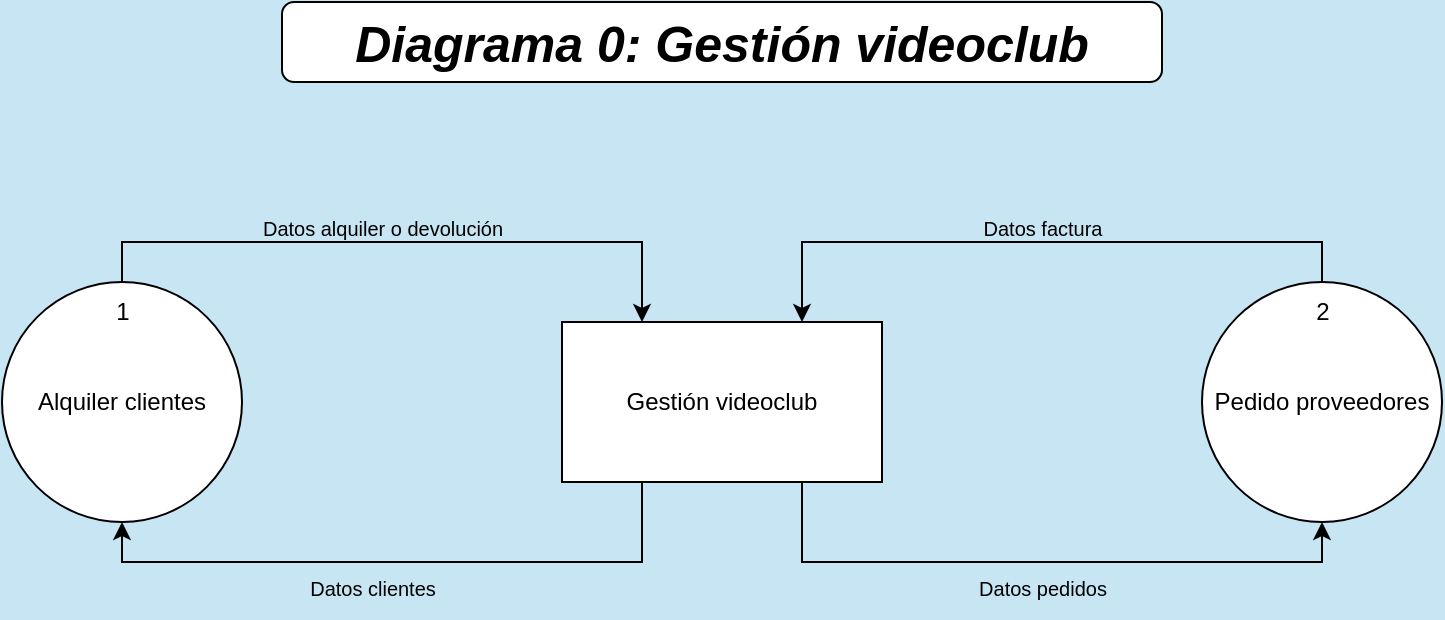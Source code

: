 <mxfile version="22.1.11" type="device">
  <diagram name="Página-1" id="7FCJT3y6nY-dneyDCJVO">
    <mxGraphModel dx="1165" dy="588" grid="1" gridSize="10" guides="1" tooltips="1" connect="1" arrows="1" fold="1" page="1" pageScale="1" pageWidth="1169" pageHeight="827" background="#c8e5f3" math="0" shadow="0">
      <root>
        <mxCell id="0" />
        <mxCell id="1" parent="0" />
        <mxCell id="Ui8Gct2c3VHxR6yGG-sh-1" value="&lt;font style=&quot;font-size: 13px;&quot;&gt;&lt;b style=&quot;font-size: 25px;&quot;&gt;&lt;i&gt;Diagrama 0: Gestión videoclub&lt;br&gt;&lt;/i&gt;&lt;/b&gt;&lt;/font&gt;" style="rounded=1;whiteSpace=wrap;html=1;" vertex="1" parent="1">
          <mxGeometry x="300" y="80" width="440" height="40" as="geometry" />
        </mxCell>
        <mxCell id="Ui8Gct2c3VHxR6yGG-sh-7" style="edgeStyle=orthogonalEdgeStyle;rounded=0;orthogonalLoop=1;jettySize=auto;html=1;exitX=0.25;exitY=1;exitDx=0;exitDy=0;entryX=0.5;entryY=1;entryDx=0;entryDy=0;" edge="1" parent="1" source="Ui8Gct2c3VHxR6yGG-sh-2" target="Ui8Gct2c3VHxR6yGG-sh-3">
          <mxGeometry relative="1" as="geometry" />
        </mxCell>
        <mxCell id="Ui8Gct2c3VHxR6yGG-sh-8" style="edgeStyle=orthogonalEdgeStyle;rounded=0;orthogonalLoop=1;jettySize=auto;html=1;exitX=0.75;exitY=1;exitDx=0;exitDy=0;entryX=0.5;entryY=1;entryDx=0;entryDy=0;" edge="1" parent="1" source="Ui8Gct2c3VHxR6yGG-sh-2" target="Ui8Gct2c3VHxR6yGG-sh-4">
          <mxGeometry relative="1" as="geometry">
            <Array as="points">
              <mxPoint x="560" y="360" />
              <mxPoint x="820" y="360" />
            </Array>
          </mxGeometry>
        </mxCell>
        <mxCell id="Ui8Gct2c3VHxR6yGG-sh-2" value="Gestión videoclub" style="rounded=0;whiteSpace=wrap;html=1;" vertex="1" parent="1">
          <mxGeometry x="440" y="240" width="160" height="80" as="geometry" />
        </mxCell>
        <mxCell id="Ui8Gct2c3VHxR6yGG-sh-5" style="edgeStyle=orthogonalEdgeStyle;rounded=0;orthogonalLoop=1;jettySize=auto;html=1;exitX=0.5;exitY=0;exitDx=0;exitDy=0;entryX=0.25;entryY=0;entryDx=0;entryDy=0;" edge="1" parent="1" source="Ui8Gct2c3VHxR6yGG-sh-3" target="Ui8Gct2c3VHxR6yGG-sh-2">
          <mxGeometry relative="1" as="geometry" />
        </mxCell>
        <mxCell id="Ui8Gct2c3VHxR6yGG-sh-3" value="Alquiler clientes" style="ellipse;whiteSpace=wrap;html=1;aspect=fixed;" vertex="1" parent="1">
          <mxGeometry x="160" y="220" width="120" height="120" as="geometry" />
        </mxCell>
        <mxCell id="Ui8Gct2c3VHxR6yGG-sh-6" style="edgeStyle=orthogonalEdgeStyle;rounded=0;orthogonalLoop=1;jettySize=auto;html=1;exitX=0.5;exitY=0;exitDx=0;exitDy=0;entryX=0.75;entryY=0;entryDx=0;entryDy=0;" edge="1" parent="1" source="Ui8Gct2c3VHxR6yGG-sh-4" target="Ui8Gct2c3VHxR6yGG-sh-2">
          <mxGeometry relative="1" as="geometry" />
        </mxCell>
        <mxCell id="Ui8Gct2c3VHxR6yGG-sh-4" value="Pedido proveedores" style="ellipse;whiteSpace=wrap;html=1;aspect=fixed;" vertex="1" parent="1">
          <mxGeometry x="760" y="220" width="120" height="120" as="geometry" />
        </mxCell>
        <mxCell id="Ui8Gct2c3VHxR6yGG-sh-9" value="1" style="text;html=1;align=center;verticalAlign=middle;resizable=0;points=[];autosize=1;strokeColor=none;fillColor=none;" vertex="1" parent="1">
          <mxGeometry x="205" y="220" width="30" height="30" as="geometry" />
        </mxCell>
        <mxCell id="Ui8Gct2c3VHxR6yGG-sh-10" value="2" style="text;html=1;align=center;verticalAlign=middle;resizable=0;points=[];autosize=1;strokeColor=none;fillColor=none;" vertex="1" parent="1">
          <mxGeometry x="805" y="220" width="30" height="30" as="geometry" />
        </mxCell>
        <mxCell id="Ui8Gct2c3VHxR6yGG-sh-11" value="&lt;font style=&quot;font-size: 10px;&quot;&gt;Datos alquiler o devolución&lt;/font&gt;" style="text;html=1;align=center;verticalAlign=middle;resizable=0;points=[];autosize=1;strokeColor=none;fillColor=none;" vertex="1" parent="1">
          <mxGeometry x="280" y="178" width="140" height="30" as="geometry" />
        </mxCell>
        <mxCell id="Ui8Gct2c3VHxR6yGG-sh-12" value="&lt;font style=&quot;font-size: 10px;&quot;&gt;Datos clientes&lt;/font&gt;" style="text;html=1;align=center;verticalAlign=middle;resizable=0;points=[];autosize=1;strokeColor=none;fillColor=none;" vertex="1" parent="1">
          <mxGeometry x="300" y="358" width="90" height="30" as="geometry" />
        </mxCell>
        <mxCell id="Ui8Gct2c3VHxR6yGG-sh-14" value="&lt;font style=&quot;font-size: 10px;&quot;&gt;Datos pedidos&lt;/font&gt;" style="text;html=1;align=center;verticalAlign=middle;resizable=0;points=[];autosize=1;strokeColor=none;fillColor=none;" vertex="1" parent="1">
          <mxGeometry x="635" y="358" width="90" height="30" as="geometry" />
        </mxCell>
        <mxCell id="Ui8Gct2c3VHxR6yGG-sh-15" value="&lt;font style=&quot;font-size: 10px;&quot;&gt;Datos factura&lt;/font&gt;" style="text;html=1;align=center;verticalAlign=middle;resizable=0;points=[];autosize=1;strokeColor=none;fillColor=none;" vertex="1" parent="1">
          <mxGeometry x="640" y="178" width="80" height="30" as="geometry" />
        </mxCell>
      </root>
    </mxGraphModel>
  </diagram>
</mxfile>
